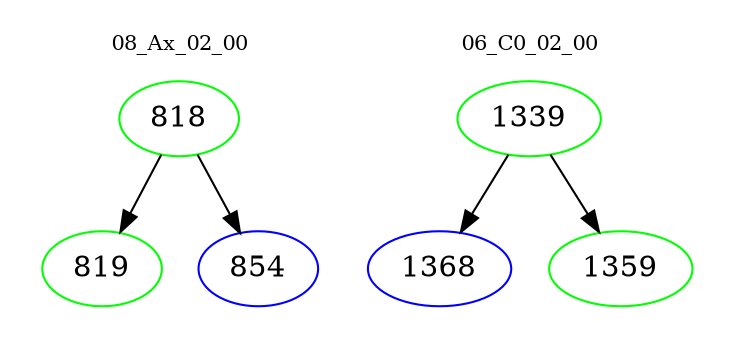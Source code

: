 digraph{
subgraph cluster_0 {
color = white
label = "08_Ax_02_00";
fontsize=10;
T0_818 [label="818", color="green"]
T0_818 -> T0_819 [color="black"]
T0_819 [label="819", color="green"]
T0_818 -> T0_854 [color="black"]
T0_854 [label="854", color="blue"]
}
subgraph cluster_1 {
color = white
label = "06_C0_02_00";
fontsize=10;
T1_1339 [label="1339", color="green"]
T1_1339 -> T1_1368 [color="black"]
T1_1368 [label="1368", color="blue"]
T1_1339 -> T1_1359 [color="black"]
T1_1359 [label="1359", color="green"]
}
}
